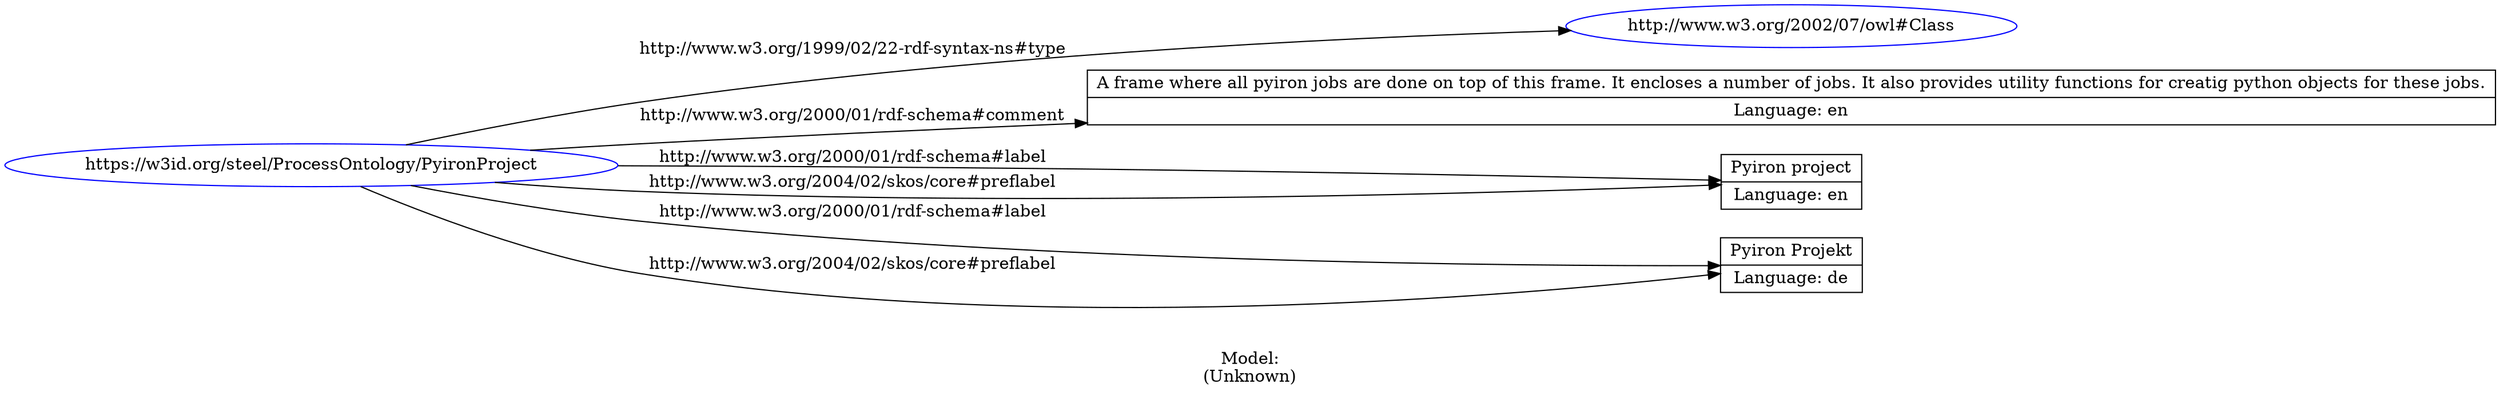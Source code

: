 digraph {
	rankdir = LR;
	charset="utf-8";

	"Rhttps://w3id.org/steel/ProcessOntology/PyironProject" -> "Rhttp://www.w3.org/2002/07/owl#Class" [ label="http://www.w3.org/1999/02/22-rdf-syntax-ns#type" ];
	"Rhttps://w3id.org/steel/ProcessOntology/PyironProject" -> "LA frame where all pyiron jobs are done on top of this frame. It encloses a number of jobs. It also provides utility functions for creatig python objects for these jobs.|Language: en" [ label="http://www.w3.org/2000/01/rdf-schema#comment" ];
	"Rhttps://w3id.org/steel/ProcessOntology/PyironProject" -> "LPyiron project|Language: en" [ label="http://www.w3.org/2000/01/rdf-schema#label" ];
	"Rhttps://w3id.org/steel/ProcessOntology/PyironProject" -> "LPyiron Projekt|Language: de" [ label="http://www.w3.org/2000/01/rdf-schema#label" ];
	"Rhttps://w3id.org/steel/ProcessOntology/PyironProject" -> "LPyiron project|Language: en" [ label="http://www.w3.org/2004/02/skos/core#preflabel" ];
	"Rhttps://w3id.org/steel/ProcessOntology/PyironProject" -> "LPyiron Projekt|Language: de" [ label="http://www.w3.org/2004/02/skos/core#preflabel" ];

	// Resources
	"Rhttps://w3id.org/steel/ProcessOntology/PyironProject" [ label="https://w3id.org/steel/ProcessOntology/PyironProject", shape = ellipse, color = blue ];
	"Rhttp://www.w3.org/2002/07/owl#Class" [ label="http://www.w3.org/2002/07/owl#Class", shape = ellipse, color = blue ];

	// Anonymous nodes

	// Literals
	"LA frame where all pyiron jobs are done on top of this frame. It encloses a number of jobs. It also provides utility functions for creatig python objects for these jobs.|Language: en" [ label="A frame where all pyiron jobs are done on top of this frame. It encloses a number of jobs. It also provides utility functions for creatig python objects for these jobs.|Language: en", shape = record ];
	"LPyiron project|Language: en" [ label="Pyiron project|Language: en", shape = record ];
	"LPyiron Projekt|Language: de" [ label="Pyiron Projekt|Language: de", shape = record ];

	label="\n\nModel:\n(Unknown)";
}
